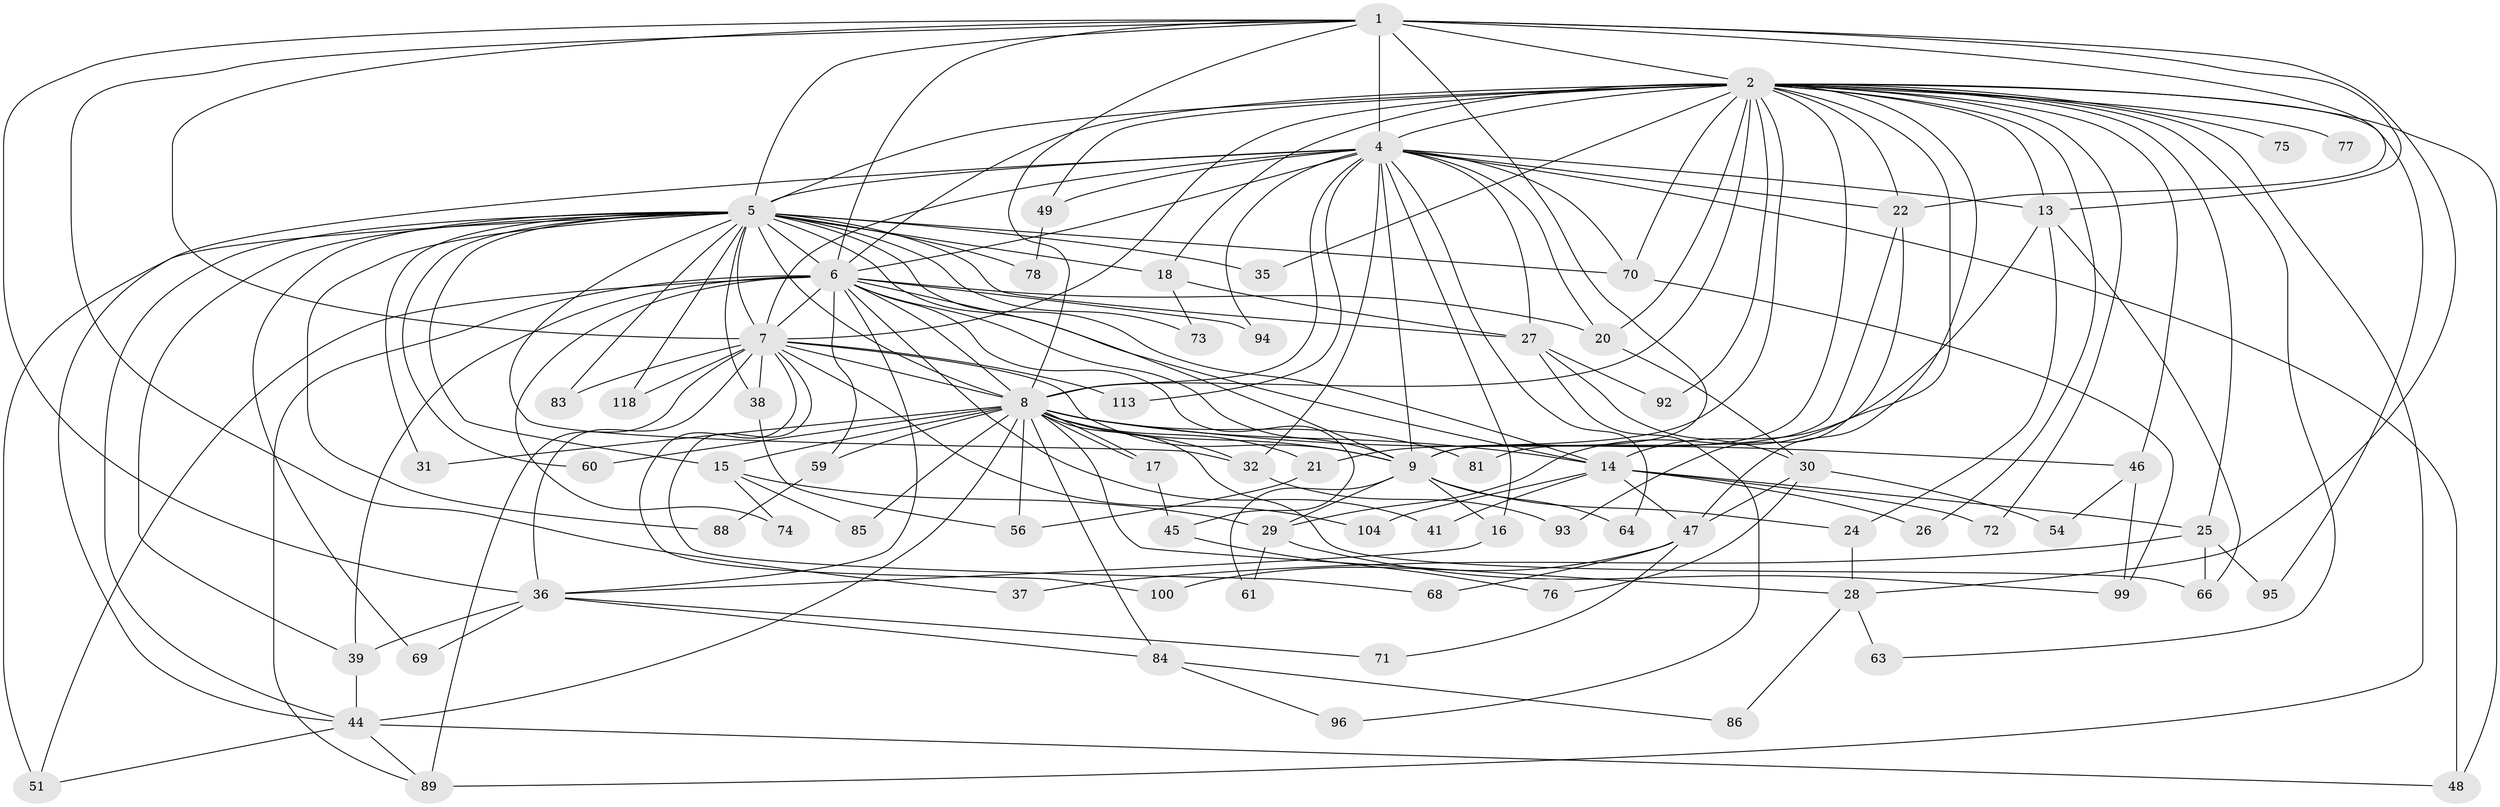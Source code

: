 // original degree distribution, {16: 0.008, 17: 0.024, 23: 0.008, 25: 0.016, 33: 0.008, 24: 0.008, 20: 0.008, 4: 0.088, 6: 0.024, 10: 0.008, 5: 0.064, 3: 0.208, 2: 0.512, 8: 0.008, 7: 0.008}
// Generated by graph-tools (version 1.1) at 2025/17/03/04/25 18:17:48]
// undirected, 75 vertices, 183 edges
graph export_dot {
graph [start="1"]
  node [color=gray90,style=filled];
  1 [super="+42"];
  2 [super="+3"];
  4 [super="+10+43+50+80+119+123+108+55+23"];
  5 [super="+98+19"];
  6 [super="+67+110+97"];
  7;
  8 [super="+52+115+120+34+12"];
  9 [super="+57"];
  13 [super="+102"];
  14;
  15;
  16;
  17;
  18;
  20 [super="+33"];
  21;
  22;
  24;
  25;
  26;
  27 [super="+40+91"];
  28 [super="+107"];
  29;
  30;
  31;
  32 [super="+105"];
  35;
  36 [super="+53+58"];
  37;
  38;
  39 [super="+79"];
  41;
  44;
  45;
  46;
  47;
  48 [super="+122"];
  49;
  51;
  54;
  56 [super="+90"];
  59;
  60;
  61;
  63;
  64 [super="+121"];
  66 [super="+87"];
  68;
  69;
  70 [super="+101"];
  71;
  72;
  73;
  74;
  75;
  76;
  77;
  78;
  81;
  83;
  84;
  85;
  86;
  88;
  89 [super="+114"];
  92;
  93;
  94;
  95;
  96;
  99;
  100;
  104;
  113;
  118;
  1 -- 2 [weight=2];
  1 -- 4 [weight=3];
  1 -- 5;
  1 -- 6 [weight=2];
  1 -- 7;
  1 -- 8;
  1 -- 9;
  1 -- 13;
  1 -- 22;
  1 -- 37;
  1 -- 36;
  1 -- 28;
  2 -- 4 [weight=6];
  2 -- 5 [weight=2];
  2 -- 6 [weight=4];
  2 -- 7 [weight=2];
  2 -- 8 [weight=3];
  2 -- 9 [weight=2];
  2 -- 13;
  2 -- 25;
  2 -- 46;
  2 -- 48;
  2 -- 49;
  2 -- 75 [weight=2];
  2 -- 89;
  2 -- 92;
  2 -- 70;
  2 -- 72;
  2 -- 77 [weight=2];
  2 -- 14;
  2 -- 18;
  2 -- 20;
  2 -- 21;
  2 -- 22;
  2 -- 26;
  2 -- 95;
  2 -- 35;
  2 -- 47;
  2 -- 63;
  4 -- 5 [weight=4];
  4 -- 6 [weight=2];
  4 -- 7 [weight=2];
  4 -- 8 [weight=3];
  4 -- 9 [weight=4];
  4 -- 22;
  4 -- 27;
  4 -- 64 [weight=2];
  4 -- 32;
  4 -- 16 [weight=2];
  4 -- 113;
  4 -- 20;
  4 -- 94;
  4 -- 49;
  4 -- 70;
  4 -- 48;
  4 -- 44;
  4 -- 13 [weight=2];
  5 -- 6 [weight=2];
  5 -- 7;
  5 -- 8 [weight=3];
  5 -- 9;
  5 -- 14;
  5 -- 15;
  5 -- 18;
  5 -- 31;
  5 -- 32;
  5 -- 38;
  5 -- 44;
  5 -- 51;
  5 -- 60;
  5 -- 69;
  5 -- 70;
  5 -- 73;
  5 -- 78;
  5 -- 88;
  5 -- 118;
  5 -- 27 [weight=2];
  5 -- 35;
  5 -- 83;
  5 -- 39;
  6 -- 7;
  6 -- 8;
  6 -- 9 [weight=2];
  6 -- 14;
  6 -- 20;
  6 -- 39;
  6 -- 41;
  6 -- 45;
  6 -- 59;
  6 -- 74;
  6 -- 89;
  6 -- 94;
  6 -- 36;
  6 -- 51;
  7 -- 8 [weight=2];
  7 -- 9;
  7 -- 36 [weight=2];
  7 -- 38;
  7 -- 68;
  7 -- 83;
  7 -- 100;
  7 -- 104;
  7 -- 113;
  7 -- 118;
  7 -- 89;
  8 -- 9;
  8 -- 15;
  8 -- 17;
  8 -- 17;
  8 -- 21;
  8 -- 31 [weight=2];
  8 -- 46;
  8 -- 60;
  8 -- 84;
  8 -- 66;
  8 -- 85;
  8 -- 59;
  8 -- 14;
  8 -- 32;
  8 -- 44;
  8 -- 56;
  8 -- 81;
  8 -- 28;
  9 -- 16;
  9 -- 24;
  9 -- 29;
  9 -- 61;
  9 -- 64;
  13 -- 24;
  13 -- 66;
  13 -- 29;
  14 -- 25;
  14 -- 26;
  14 -- 41;
  14 -- 47;
  14 -- 72;
  14 -- 104;
  15 -- 29;
  15 -- 74;
  15 -- 85;
  16 -- 36;
  17 -- 45;
  18 -- 27;
  18 -- 73;
  20 -- 30;
  21 -- 56;
  22 -- 81;
  22 -- 93;
  24 -- 28;
  25 -- 37;
  25 -- 66;
  25 -- 95;
  27 -- 30;
  27 -- 96;
  27 -- 92;
  28 -- 63;
  28 -- 86;
  29 -- 61;
  29 -- 99;
  30 -- 47;
  30 -- 54;
  30 -- 76;
  32 -- 93;
  36 -- 39;
  36 -- 71;
  36 -- 84;
  36 -- 69;
  38 -- 56;
  39 -- 44;
  44 -- 48;
  44 -- 51;
  44 -- 89;
  45 -- 76;
  46 -- 54;
  46 -- 99;
  47 -- 68;
  47 -- 71;
  47 -- 100;
  49 -- 78;
  59 -- 88;
  70 -- 99;
  84 -- 86;
  84 -- 96;
}
